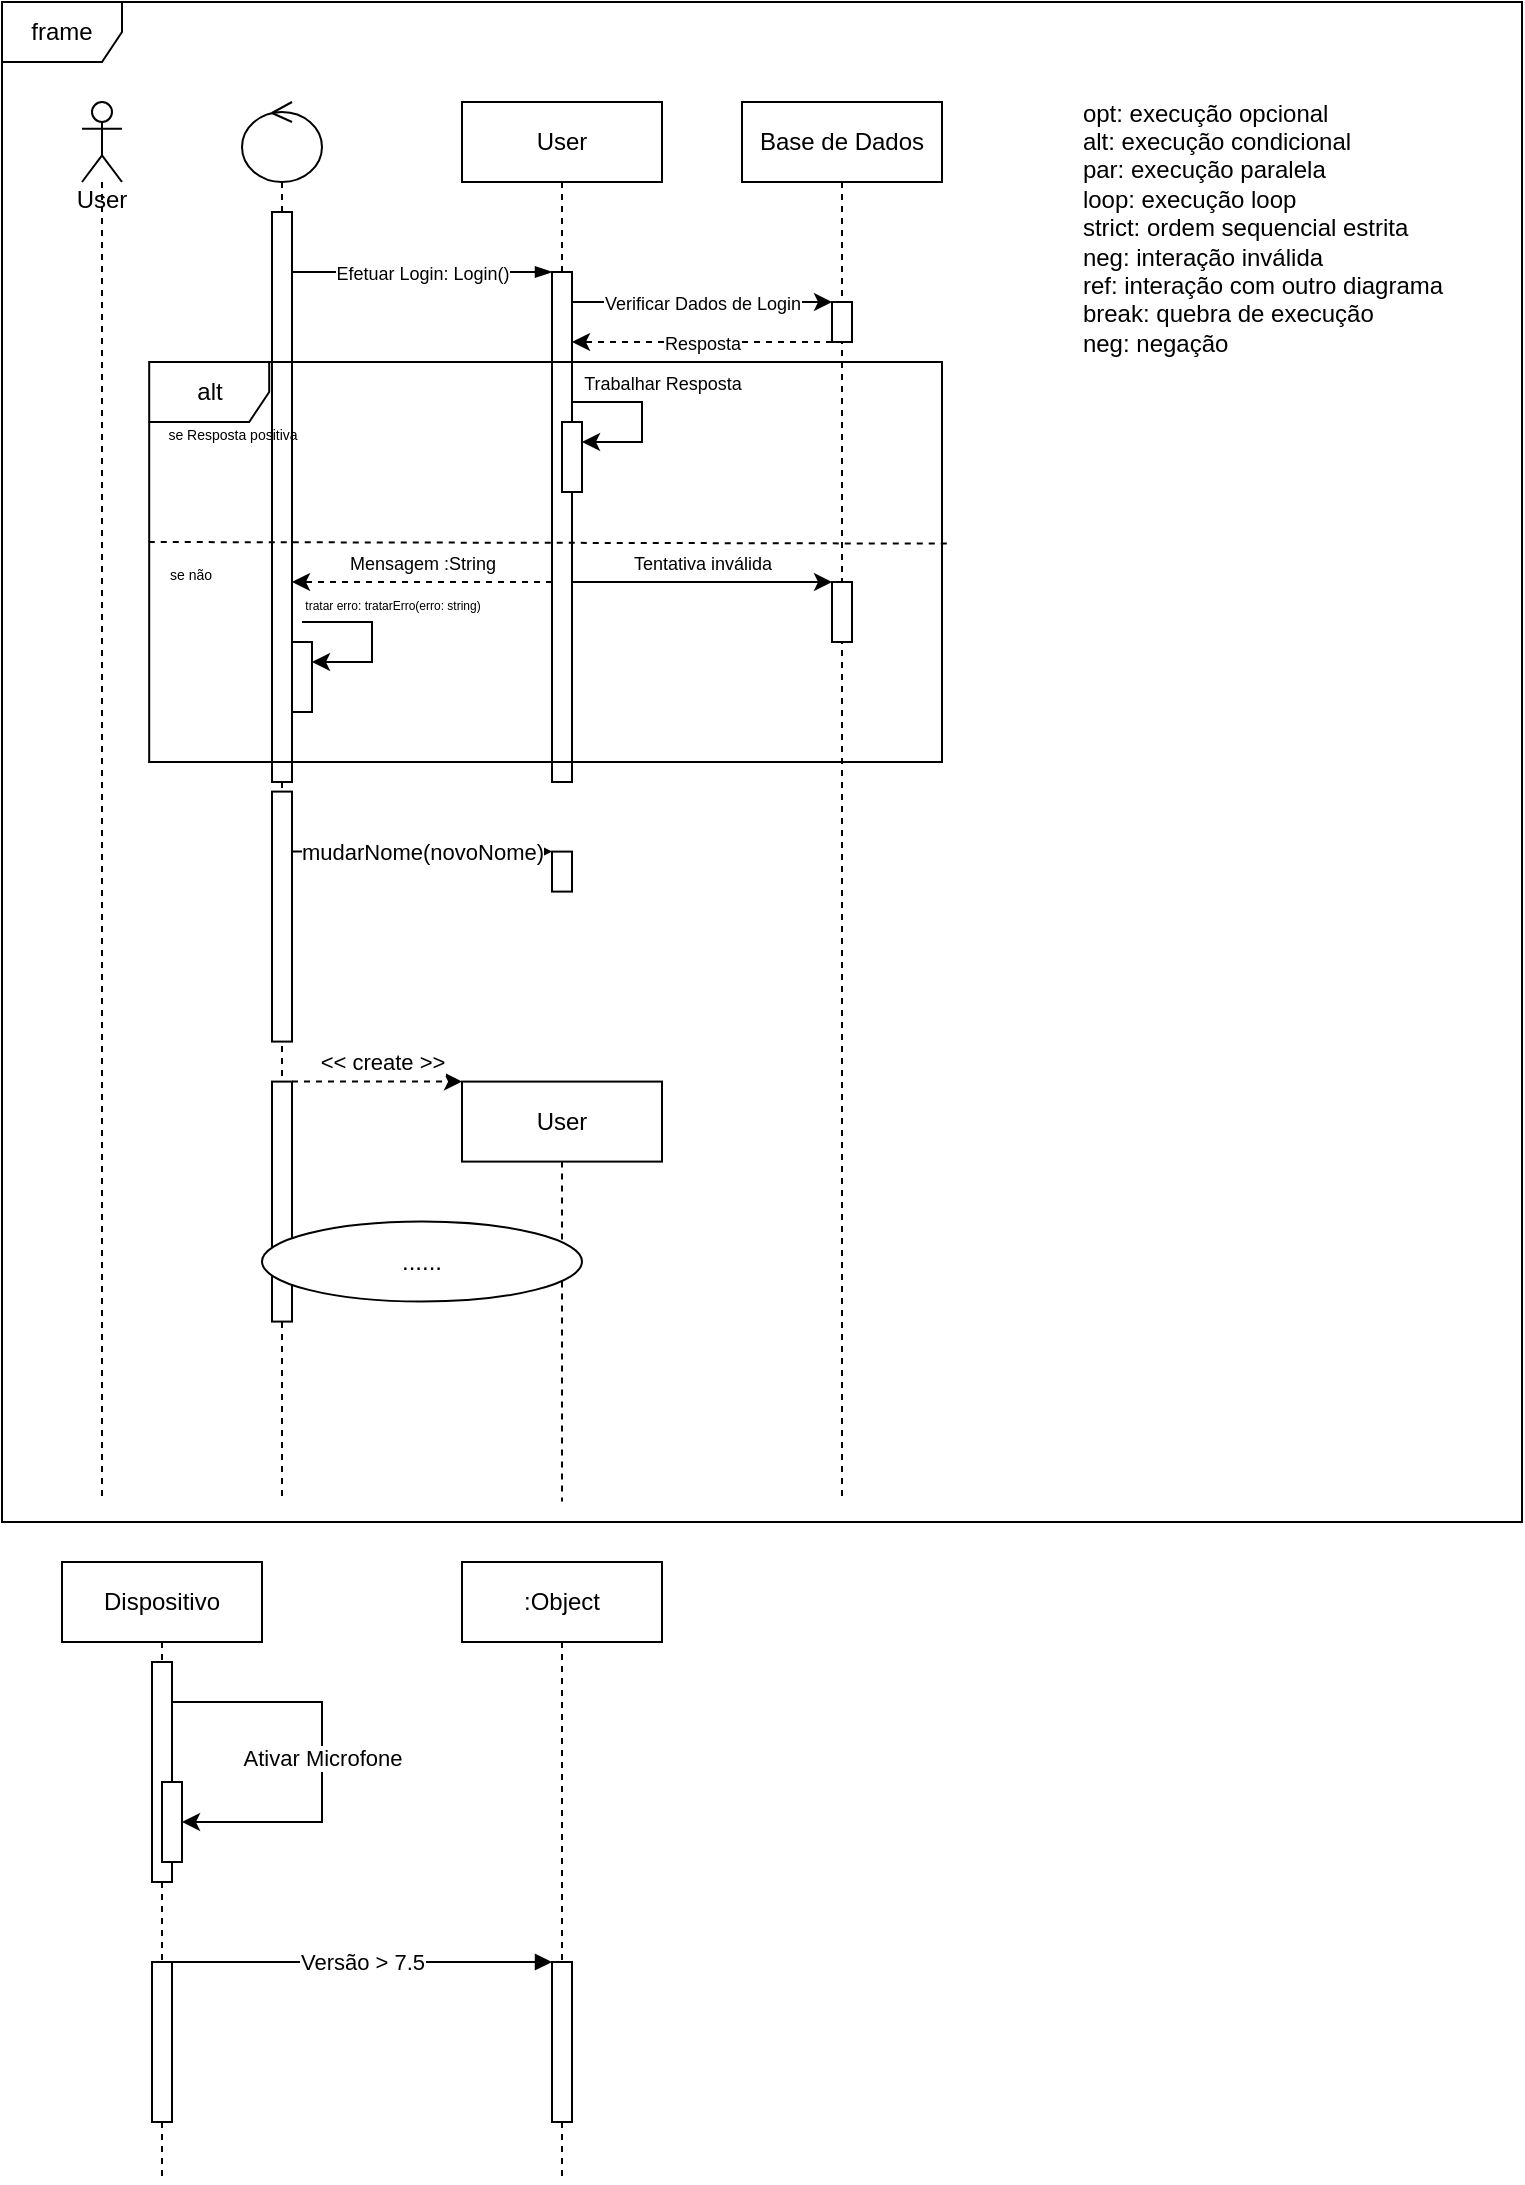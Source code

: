 <mxfile version="22.0.4" type="device" pages="4">
  <diagram name="Página-1" id="GaRVvrs6WgsaNNVzmuZO">
    <mxGraphModel dx="2098" dy="1170" grid="1" gridSize="10" guides="1" tooltips="1" connect="1" arrows="1" fold="1" page="1" pageScale="1" pageWidth="827" pageHeight="1169" math="0" shadow="0">
      <root>
        <mxCell id="0" />
        <mxCell id="1" parent="0" />
        <mxCell id="DYRy8liqpf_GspVQoz9T-3" value="&lt;br&gt;&lt;br&gt;&lt;br&gt;&lt;br&gt;User" style="shape=umlLifeline;perimeter=lifelinePerimeter;whiteSpace=wrap;html=1;container=1;dropTarget=0;collapsible=0;recursiveResize=0;outlineConnect=0;portConstraint=eastwest;newEdgeStyle={&quot;curved&quot;:0,&quot;rounded&quot;:0};participant=umlActor;" vertex="1" parent="1">
          <mxGeometry x="80" y="110" width="20" height="700" as="geometry" />
        </mxCell>
        <mxCell id="DYRy8liqpf_GspVQoz9T-4" value="User" style="shape=umlLifeline;perimeter=lifelinePerimeter;whiteSpace=wrap;html=1;container=1;dropTarget=0;collapsible=0;recursiveResize=0;outlineConnect=0;portConstraint=eastwest;newEdgeStyle={&quot;curved&quot;:0,&quot;rounded&quot;:0};" vertex="1" parent="1">
          <mxGeometry x="270" y="110" width="100" height="340" as="geometry" />
        </mxCell>
        <mxCell id="DYRy8liqpf_GspVQoz9T-12" value="" style="html=1;points=[[0,0,0,0,5],[0,1,0,0,-5],[1,0,0,0,5],[1,1,0,0,-5]];perimeter=orthogonalPerimeter;outlineConnect=0;targetShapes=umlLifeline;portConstraint=eastwest;newEdgeStyle={&quot;curved&quot;:0,&quot;rounded&quot;:0};" vertex="1" parent="DYRy8liqpf_GspVQoz9T-4">
          <mxGeometry x="45" y="85" width="10" height="255" as="geometry" />
        </mxCell>
        <mxCell id="DYRy8liqpf_GspVQoz9T-18" value="" style="html=1;points=[[0,0,0,0,5],[0,1,0,0,-5],[1,0,0,0,5],[1,1,0,0,-5]];perimeter=orthogonalPerimeter;outlineConnect=0;targetShapes=umlLifeline;portConstraint=eastwest;newEdgeStyle={&quot;curved&quot;:0,&quot;rounded&quot;:0};" vertex="1" parent="DYRy8liqpf_GspVQoz9T-4">
          <mxGeometry x="45" y="374.8" width="10" height="20" as="geometry" />
        </mxCell>
        <mxCell id="DYRy8liqpf_GspVQoz9T-6" value="Base de Dados" style="shape=umlLifeline;perimeter=lifelinePerimeter;whiteSpace=wrap;html=1;container=1;dropTarget=0;collapsible=0;recursiveResize=0;outlineConnect=0;portConstraint=eastwest;newEdgeStyle={&quot;curved&quot;:0,&quot;rounded&quot;:0};" vertex="1" parent="1">
          <mxGeometry x="410" y="110" width="100" height="700" as="geometry" />
        </mxCell>
        <mxCell id="DYRy8liqpf_GspVQoz9T-66" value="" style="html=1;points=[[0,0,0,0,5],[0,1,0,0,-5],[1,0,0,0,5],[1,1,0,0,-5]];perimeter=orthogonalPerimeter;outlineConnect=0;targetShapes=umlLifeline;portConstraint=eastwest;newEdgeStyle={&quot;curved&quot;:0,&quot;rounded&quot;:0};" vertex="1" parent="DYRy8liqpf_GspVQoz9T-6">
          <mxGeometry x="45" y="240" width="10" height="30" as="geometry" />
        </mxCell>
        <mxCell id="DYRy8liqpf_GspVQoz9T-9" value="" style="shape=umlLifeline;perimeter=lifelinePerimeter;whiteSpace=wrap;html=1;container=1;dropTarget=0;collapsible=0;recursiveResize=0;outlineConnect=0;portConstraint=eastwest;newEdgeStyle={&quot;curved&quot;:0,&quot;rounded&quot;:0};participant=umlControl;" vertex="1" parent="1">
          <mxGeometry x="160" y="110" width="40" height="700" as="geometry" />
        </mxCell>
        <mxCell id="DYRy8liqpf_GspVQoz9T-11" value="" style="html=1;points=[[0,0,0,0,5],[0,1,0,0,-5],[1,0,0,0,5],[1,1,0,0,-5]];perimeter=orthogonalPerimeter;outlineConnect=0;targetShapes=umlLifeline;portConstraint=eastwest;newEdgeStyle={&quot;curved&quot;:0,&quot;rounded&quot;:0};" vertex="1" parent="DYRy8liqpf_GspVQoz9T-9">
          <mxGeometry x="15" y="55" width="10" height="285" as="geometry" />
        </mxCell>
        <mxCell id="DYRy8liqpf_GspVQoz9T-16" value="" style="html=1;points=[[0,0,0,0,5],[0,1,0,0,-5],[1,0,0,0,5],[1,1,0,0,-5]];perimeter=orthogonalPerimeter;outlineConnect=0;targetShapes=umlLifeline;portConstraint=eastwest;newEdgeStyle={&quot;curved&quot;:0,&quot;rounded&quot;:0};" vertex="1" parent="DYRy8liqpf_GspVQoz9T-9">
          <mxGeometry x="15" y="344.8" width="10" height="125" as="geometry" />
        </mxCell>
        <mxCell id="DYRy8liqpf_GspVQoz9T-24" value="" style="html=1;points=[[0,0,0,0,5],[0,1,0,0,-5],[1,0,0,0,5],[1,1,0,0,-5]];perimeter=orthogonalPerimeter;outlineConnect=0;targetShapes=umlLifeline;portConstraint=eastwest;newEdgeStyle={&quot;curved&quot;:0,&quot;rounded&quot;:0};" vertex="1" parent="DYRy8liqpf_GspVQoz9T-9">
          <mxGeometry x="15" y="489.8" width="10" height="120" as="geometry" />
        </mxCell>
        <mxCell id="DYRy8liqpf_GspVQoz9T-56" value="" style="html=1;points=[[0,0,0,0,5],[0,1,0,0,-5],[1,0,0,0,5],[1,1,0,0,-5]];perimeter=orthogonalPerimeter;outlineConnect=0;targetShapes=umlLifeline;portConstraint=eastwest;newEdgeStyle={&quot;curved&quot;:0,&quot;rounded&quot;:0};" vertex="1" parent="DYRy8liqpf_GspVQoz9T-9">
          <mxGeometry x="25" y="270" width="10" height="35" as="geometry" />
        </mxCell>
        <mxCell id="DYRy8liqpf_GspVQoz9T-57" value="&lt;font style=&quot;font-size: 6px;&quot;&gt;tratar erro: tratarErro(erro: string)&lt;/font&gt;" style="edgeStyle=orthogonalEdgeStyle;rounded=0;orthogonalLoop=1;jettySize=auto;html=1;curved=0;" edge="1" parent="DYRy8liqpf_GspVQoz9T-9" target="DYRy8liqpf_GspVQoz9T-56">
          <mxGeometry x="-0.176" y="14" relative="1" as="geometry">
            <mxPoint x="30" y="260" as="sourcePoint" />
            <Array as="points">
              <mxPoint x="65" y="260" />
              <mxPoint x="65" y="280" />
            </Array>
            <mxPoint x="-4" y="-10" as="offset" />
          </mxGeometry>
        </mxCell>
        <mxCell id="DYRy8liqpf_GspVQoz9T-10" value="frame" style="shape=umlFrame;whiteSpace=wrap;html=1;pointerEvents=0;" vertex="1" parent="1">
          <mxGeometry x="40" y="60" width="760" height="760" as="geometry" />
        </mxCell>
        <mxCell id="DYRy8liqpf_GspVQoz9T-13" value="&lt;font style=&quot;font-size: 9px;&quot;&gt;Efetuar Login: Login()&lt;/font&gt;" style="edgeStyle=orthogonalEdgeStyle;rounded=0;orthogonalLoop=1;jettySize=auto;html=1;curved=0;endArrow=blockThin;endFill=1;" edge="1" parent="1" source="DYRy8liqpf_GspVQoz9T-11" target="DYRy8liqpf_GspVQoz9T-12">
          <mxGeometry relative="1" as="geometry">
            <Array as="points">
              <mxPoint x="270" y="195" />
              <mxPoint x="270" y="195" />
            </Array>
          </mxGeometry>
        </mxCell>
        <mxCell id="DYRy8liqpf_GspVQoz9T-14" value="&lt;font style=&quot;font-size: 9px;&quot;&gt;Mensagem :String&lt;/font&gt;" style="edgeStyle=orthogonalEdgeStyle;rounded=0;orthogonalLoop=1;jettySize=auto;html=1;curved=0;dashed=1;" edge="1" parent="1">
          <mxGeometry y="-10" relative="1" as="geometry">
            <mxPoint x="315" y="350" as="sourcePoint" />
            <mxPoint x="185" y="350" as="targetPoint" />
            <Array as="points">
              <mxPoint x="220" y="350" />
              <mxPoint x="220" y="350" />
            </Array>
            <mxPoint as="offset" />
          </mxGeometry>
        </mxCell>
        <mxCell id="DYRy8liqpf_GspVQoz9T-21" value="mudarNome(novoNome)" style="edgeStyle=orthogonalEdgeStyle;rounded=0;orthogonalLoop=1;jettySize=auto;html=1;curved=0;" edge="1" parent="1" source="DYRy8liqpf_GspVQoz9T-16" target="DYRy8liqpf_GspVQoz9T-18">
          <mxGeometry relative="1" as="geometry">
            <Array as="points">
              <mxPoint x="282" y="484.8" />
              <mxPoint x="282" y="484.8" />
            </Array>
          </mxGeometry>
        </mxCell>
        <mxCell id="DYRy8liqpf_GspVQoz9T-28" value="&amp;lt;&amp;lt; create &amp;gt;&amp;gt;" style="edgeStyle=orthogonalEdgeStyle;rounded=0;orthogonalLoop=1;jettySize=auto;html=1;curved=0;entryX=0;entryY=0;entryDx=0;entryDy=0;entryPerimeter=0;dashed=1;" edge="1" parent="1" source="DYRy8liqpf_GspVQoz9T-24" target="DYRy8liqpf_GspVQoz9T-26">
          <mxGeometry x="0.059" y="10" relative="1" as="geometry">
            <Array as="points">
              <mxPoint x="180" y="599.8" />
            </Array>
            <mxPoint as="offset" />
          </mxGeometry>
        </mxCell>
        <mxCell id="DYRy8liqpf_GspVQoz9T-26" value="User" style="shape=umlLifeline;perimeter=lifelinePerimeter;whiteSpace=wrap;html=1;container=1;dropTarget=0;collapsible=0;recursiveResize=0;outlineConnect=0;portConstraint=eastwest;newEdgeStyle={&quot;curved&quot;:0,&quot;rounded&quot;:0};" vertex="1" parent="1">
          <mxGeometry x="270" y="599.8" width="100" height="210" as="geometry" />
        </mxCell>
        <mxCell id="DYRy8liqpf_GspVQoz9T-29" value="......" style="ellipse;whiteSpace=wrap;html=1;" vertex="1" parent="1">
          <mxGeometry x="170" y="669.8" width="160" height="40" as="geometry" />
        </mxCell>
        <mxCell id="DYRy8liqpf_GspVQoz9T-32" value="&lt;font style=&quot;font-size: 9px;&quot;&gt;Resposta&lt;/font&gt;" style="edgeStyle=orthogonalEdgeStyle;rounded=0;orthogonalLoop=1;jettySize=auto;html=1;curved=0;dashed=1;" edge="1" parent="1" source="DYRy8liqpf_GspVQoz9T-30" target="DYRy8liqpf_GspVQoz9T-12">
          <mxGeometry relative="1" as="geometry">
            <Array as="points">
              <mxPoint x="360" y="230" />
              <mxPoint x="360" y="230" />
            </Array>
            <mxPoint as="offset" />
          </mxGeometry>
        </mxCell>
        <mxCell id="DYRy8liqpf_GspVQoz9T-30" value="" style="html=1;points=[[0,0,0,0,5],[0,1,0,0,-5],[1,0,0,0,5],[1,1,0,0,-5]];perimeter=orthogonalPerimeter;outlineConnect=0;targetShapes=umlLifeline;portConstraint=eastwest;newEdgeStyle={&quot;curved&quot;:0,&quot;rounded&quot;:0};" vertex="1" parent="1">
          <mxGeometry x="455" y="210" width="10" height="20" as="geometry" />
        </mxCell>
        <mxCell id="DYRy8liqpf_GspVQoz9T-31" value="&lt;font style=&quot;font-size: 9px;&quot;&gt;Verificar Dados de Login&lt;/font&gt;" style="edgeStyle=orthogonalEdgeStyle;rounded=0;orthogonalLoop=1;jettySize=auto;html=1;curved=0;" edge="1" parent="1" source="DYRy8liqpf_GspVQoz9T-12" target="DYRy8liqpf_GspVQoz9T-30">
          <mxGeometry relative="1" as="geometry">
            <Array as="points">
              <mxPoint x="430" y="210" />
              <mxPoint x="430" y="210" />
            </Array>
          </mxGeometry>
        </mxCell>
        <mxCell id="DYRy8liqpf_GspVQoz9T-34" value="" style="html=1;points=[[0,0,0,0,5],[0,1,0,0,-5],[1,0,0,0,5],[1,1,0,0,-5]];perimeter=orthogonalPerimeter;outlineConnect=0;targetShapes=umlLifeline;portConstraint=eastwest;newEdgeStyle={&quot;curved&quot;:0,&quot;rounded&quot;:0};" vertex="1" parent="1">
          <mxGeometry x="320" y="270" width="10" height="35" as="geometry" />
        </mxCell>
        <mxCell id="DYRy8liqpf_GspVQoz9T-35" value="&lt;font style=&quot;font-size: 9px;&quot;&gt;Trabalhar Resposta&lt;/font&gt;" style="edgeStyle=orthogonalEdgeStyle;rounded=0;orthogonalLoop=1;jettySize=auto;html=1;curved=0;" edge="1" parent="1" source="DYRy8liqpf_GspVQoz9T-12" target="DYRy8liqpf_GspVQoz9T-34">
          <mxGeometry x="-0.176" y="14" relative="1" as="geometry">
            <Array as="points">
              <mxPoint x="360" y="260" />
              <mxPoint x="360" y="280" />
            </Array>
            <mxPoint x="-4" y="-10" as="offset" />
          </mxGeometry>
        </mxCell>
        <mxCell id="DYRy8liqpf_GspVQoz9T-37" value="Dispositivo" style="shape=umlLifeline;perimeter=lifelinePerimeter;whiteSpace=wrap;html=1;container=1;dropTarget=0;collapsible=0;recursiveResize=0;outlineConnect=0;portConstraint=eastwest;newEdgeStyle={&quot;curved&quot;:0,&quot;rounded&quot;:0};" vertex="1" parent="1">
          <mxGeometry x="70" y="840" width="100" height="310" as="geometry" />
        </mxCell>
        <mxCell id="DYRy8liqpf_GspVQoz9T-40" value="Ativar Microfone" style="edgeStyle=orthogonalEdgeStyle;rounded=0;orthogonalLoop=1;jettySize=auto;html=1;curved=0;" edge="1" parent="DYRy8liqpf_GspVQoz9T-37" source="DYRy8liqpf_GspVQoz9T-38" target="DYRy8liqpf_GspVQoz9T-39">
          <mxGeometry relative="1" as="geometry">
            <Array as="points">
              <mxPoint x="130" y="70" />
              <mxPoint x="130" y="130" />
            </Array>
          </mxGeometry>
        </mxCell>
        <mxCell id="DYRy8liqpf_GspVQoz9T-38" value="" style="html=1;points=[[0,0,0,0,5],[0,1,0,0,-5],[1,0,0,0,5],[1,1,0,0,-5]];perimeter=orthogonalPerimeter;outlineConnect=0;targetShapes=umlLifeline;portConstraint=eastwest;newEdgeStyle={&quot;curved&quot;:0,&quot;rounded&quot;:0};" vertex="1" parent="DYRy8liqpf_GspVQoz9T-37">
          <mxGeometry x="45" y="50" width="10" height="110" as="geometry" />
        </mxCell>
        <mxCell id="DYRy8liqpf_GspVQoz9T-39" value="" style="html=1;points=[[0,0,0,0,5],[0,1,0,0,-5],[1,0,0,0,5],[1,1,0,0,-5]];perimeter=orthogonalPerimeter;outlineConnect=0;targetShapes=umlLifeline;portConstraint=eastwest;newEdgeStyle={&quot;curved&quot;:0,&quot;rounded&quot;:0};" vertex="1" parent="DYRy8liqpf_GspVQoz9T-37">
          <mxGeometry x="50" y="110" width="10" height="40" as="geometry" />
        </mxCell>
        <mxCell id="DYRy8liqpf_GspVQoz9T-42" value="" style="html=1;points=[[0,0,0,0,5],[0,1,0,0,-5],[1,0,0,0,5],[1,1,0,0,-5]];perimeter=orthogonalPerimeter;outlineConnect=0;targetShapes=umlLifeline;portConstraint=eastwest;newEdgeStyle={&quot;curved&quot;:0,&quot;rounded&quot;:0};" vertex="1" parent="DYRy8liqpf_GspVQoz9T-37">
          <mxGeometry x="45" y="200" width="10" height="80" as="geometry" />
        </mxCell>
        <mxCell id="DYRy8liqpf_GspVQoz9T-41" value=":Object" style="shape=umlLifeline;perimeter=lifelinePerimeter;whiteSpace=wrap;html=1;container=1;dropTarget=0;collapsible=0;recursiveResize=0;outlineConnect=0;portConstraint=eastwest;newEdgeStyle={&quot;curved&quot;:0,&quot;rounded&quot;:0};" vertex="1" parent="1">
          <mxGeometry x="270" y="840" width="100" height="310" as="geometry" />
        </mxCell>
        <mxCell id="DYRy8liqpf_GspVQoz9T-43" value="" style="html=1;points=[[0,0,0,0,5],[0,1,0,0,-5],[1,0,0,0,5],[1,1,0,0,-5]];perimeter=orthogonalPerimeter;outlineConnect=0;targetShapes=umlLifeline;portConstraint=eastwest;newEdgeStyle={&quot;curved&quot;:0,&quot;rounded&quot;:0};" vertex="1" parent="DYRy8liqpf_GspVQoz9T-41">
          <mxGeometry x="45" y="200" width="10" height="80" as="geometry" />
        </mxCell>
        <mxCell id="DYRy8liqpf_GspVQoz9T-44" value="Versão &amp;gt; 7.5" style="edgeStyle=orthogonalEdgeStyle;rounded=0;orthogonalLoop=1;jettySize=auto;html=1;curved=0;endArrow=block;endFill=1;" edge="1" parent="1" source="DYRy8liqpf_GspVQoz9T-42" target="DYRy8liqpf_GspVQoz9T-43">
          <mxGeometry relative="1" as="geometry">
            <Array as="points">
              <mxPoint x="180" y="1040" />
              <mxPoint x="180" y="1040" />
            </Array>
          </mxGeometry>
        </mxCell>
        <mxCell id="DYRy8liqpf_GspVQoz9T-45" value="&lt;div style=&quot;text-align: left;&quot;&gt;&lt;span style=&quot;background-color: initial;&quot;&gt;opt: execução opcional&lt;/span&gt;&lt;/div&gt;&lt;div style=&quot;text-align: left;&quot;&gt;&lt;span style=&quot;background-color: initial;&quot;&gt;alt: execução condicional&lt;/span&gt;&lt;/div&gt;&lt;div style=&quot;text-align: left;&quot;&gt;&lt;span style=&quot;background-color: initial;&quot;&gt;par: execução paralela&lt;/span&gt;&lt;/div&gt;&lt;div style=&quot;text-align: left;&quot;&gt;&lt;span style=&quot;background-color: initial;&quot;&gt;loop: execução loop&lt;/span&gt;&lt;/div&gt;&lt;div style=&quot;text-align: left;&quot;&gt;&lt;span style=&quot;background-color: initial;&quot;&gt;strict: ordem sequencial estrita&lt;/span&gt;&lt;/div&gt;&lt;div style=&quot;text-align: left;&quot;&gt;&lt;span style=&quot;background-color: initial;&quot;&gt;neg: interação inválida&lt;/span&gt;&lt;/div&gt;&lt;div style=&quot;text-align: left;&quot;&gt;&lt;span style=&quot;background-color: initial;&quot;&gt;ref: interação com outro diagrama&lt;/span&gt;&lt;/div&gt;&lt;div style=&quot;text-align: left;&quot;&gt;&lt;span style=&quot;background-color: initial;&quot;&gt;break: quebra de execução&lt;/span&gt;&lt;/div&gt;&lt;div style=&quot;text-align: left;&quot;&gt;&lt;span style=&quot;background-color: initial;&quot;&gt;neg: negação&lt;/span&gt;&lt;/div&gt;&lt;div style=&quot;text-align: left;&quot;&gt;&lt;span style=&quot;background-color: initial;&quot;&gt;&lt;br&gt;&lt;/span&gt;&lt;/div&gt;" style="text;html=1;align=center;verticalAlign=middle;resizable=0;points=[];autosize=1;strokeColor=none;fillColor=none;" vertex="1" parent="1">
          <mxGeometry x="570" y="100" width="200" height="160" as="geometry" />
        </mxCell>
        <mxCell id="DYRy8liqpf_GspVQoz9T-49" value="alt" style="shape=umlFrame;whiteSpace=wrap;html=1;pointerEvents=0;" vertex="1" parent="1">
          <mxGeometry x="113.6" y="240" width="396.4" height="200" as="geometry" />
        </mxCell>
        <mxCell id="DYRy8liqpf_GspVQoz9T-50" value="&lt;font style=&quot;font-size: 7px;&quot;&gt;se Resposta positiva&lt;/font&gt;" style="text;html=1;align=center;verticalAlign=middle;resizable=0;points=[];autosize=1;strokeColor=none;fillColor=none;" vertex="1" parent="1">
          <mxGeometry x="110.0" y="260" width="90" height="30" as="geometry" />
        </mxCell>
        <mxCell id="DYRy8liqpf_GspVQoz9T-52" value="" style="html=1;verticalAlign=bottom;endArrow=none;dashed=1;endSize=8;curved=0;rounded=0;entryX=-0.002;entryY=0.501;entryDx=0;entryDy=0;entryPerimeter=0;endFill=0;exitX=0.999;exitY=0.501;exitDx=0;exitDy=0;exitPerimeter=0;" edge="1" parent="1">
          <mxGeometry relative="1" as="geometry">
            <mxPoint x="413.3" y="440.0" as="sourcePoint" />
            <mxPoint x="113" y="440.0" as="targetPoint" />
          </mxGeometry>
        </mxCell>
        <mxCell id="DYRy8liqpf_GspVQoz9T-55" value="&lt;font style=&quot;font-size: 7px;&quot;&gt;se não&lt;/font&gt;" style="text;html=1;align=center;verticalAlign=middle;resizable=0;points=[];autosize=1;strokeColor=none;fillColor=none;" vertex="1" parent="1">
          <mxGeometry x="113.6" y="330" width="40" height="30" as="geometry" />
        </mxCell>
        <mxCell id="DYRy8liqpf_GspVQoz9T-62" value="" style="html=1;verticalAlign=bottom;endArrow=none;dashed=1;endSize=8;curved=0;rounded=0;endFill=0;exitX=1.006;exitY=0.454;exitDx=0;exitDy=0;exitPerimeter=0;" edge="1" parent="1" source="DYRy8liqpf_GspVQoz9T-49">
          <mxGeometry relative="1" as="geometry">
            <mxPoint x="193.6" y="330" as="sourcePoint" />
            <mxPoint x="113.6" y="330" as="targetPoint" />
          </mxGeometry>
        </mxCell>
        <mxCell id="DYRy8liqpf_GspVQoz9T-67" style="edgeStyle=orthogonalEdgeStyle;rounded=0;orthogonalLoop=1;jettySize=auto;html=1;curved=0;" edge="1" parent="1" source="DYRy8liqpf_GspVQoz9T-12" target="DYRy8liqpf_GspVQoz9T-66">
          <mxGeometry relative="1" as="geometry">
            <Array as="points">
              <mxPoint x="420" y="350" />
              <mxPoint x="420" y="350" />
            </Array>
          </mxGeometry>
        </mxCell>
        <mxCell id="DYRy8liqpf_GspVQoz9T-68" value="&lt;font style=&quot;font-size: 9px;&quot;&gt;Tentativa inválida&lt;/font&gt;" style="edgeLabel;html=1;align=center;verticalAlign=middle;resizable=0;points=[];" vertex="1" connectable="0" parent="DYRy8liqpf_GspVQoz9T-67">
          <mxGeometry x="-0.115" y="-2" relative="1" as="geometry">
            <mxPoint x="7" y="-12" as="offset" />
          </mxGeometry>
        </mxCell>
      </root>
    </mxGraphModel>
  </diagram>
  <diagram id="3gmrt4s_IXVht1yVwU9P" name="Página-2">
    <mxGraphModel dx="1049" dy="585" grid="1" gridSize="10" guides="1" tooltips="1" connect="1" arrows="1" fold="1" page="1" pageScale="1" pageWidth="827" pageHeight="1169" math="0" shadow="0">
      <root>
        <mxCell id="0" />
        <mxCell id="1" parent="0" />
        <mxCell id="Z8LKywRKlhRcC8TkrmD8-1" value="sd Sistema de Login" style="shape=umlFrame;whiteSpace=wrap;html=1;pointerEvents=0;width=180;height=30;" vertex="1" parent="1">
          <mxGeometry x="20" y="20" width="790" height="780" as="geometry" />
        </mxCell>
        <mxCell id="Z8LKywRKlhRcC8TkrmD8-8" value="&lt;font style=&quot;font-size: 6px;&quot;&gt;Preencher dados de login&lt;/font&gt;" style="edgeStyle=orthogonalEdgeStyle;rounded=0;orthogonalLoop=1;jettySize=auto;html=1;curved=0;" edge="1" parent="1" source="Z8LKywRKlhRcC8TkrmD8-2" target="Z8LKywRKlhRcC8TkrmD8-7">
          <mxGeometry x="-0.001" y="10" relative="1" as="geometry">
            <Array as="points">
              <mxPoint x="160" y="160" />
              <mxPoint x="160" y="160" />
            </Array>
            <mxPoint as="offset" />
          </mxGeometry>
        </mxCell>
        <mxCell id="Z8LKywRKlhRcC8TkrmD8-10" value="&lt;font style=&quot;font-size: 6px;&quot;&gt;Clicar no botão de fazer login&lt;/font&gt;" style="edgeStyle=orthogonalEdgeStyle;rounded=0;orthogonalLoop=1;jettySize=auto;html=1;curved=0;" edge="1" parent="1" source="Z8LKywRKlhRcC8TkrmD8-2" target="Z8LKywRKlhRcC8TkrmD8-9">
          <mxGeometry x="-0.0" y="10" relative="1" as="geometry">
            <Array as="points">
              <mxPoint x="120" y="220" />
              <mxPoint x="120" y="220" />
            </Array>
            <mxPoint as="offset" />
          </mxGeometry>
        </mxCell>
        <mxCell id="Z8LKywRKlhRcC8TkrmD8-2" value="&lt;br&gt;&lt;br&gt;&lt;br&gt;&lt;br&gt;Visitante" style="shape=umlLifeline;perimeter=lifelinePerimeter;whiteSpace=wrap;html=1;container=1;dropTarget=0;collapsible=0;recursiveResize=0;outlineConnect=0;portConstraint=eastwest;newEdgeStyle={&quot;curved&quot;:0,&quot;rounded&quot;:0};participant=umlActor;" vertex="1" parent="1">
          <mxGeometry x="90" y="80" width="20" height="560" as="geometry" />
        </mxCell>
        <mxCell id="Z8LKywRKlhRcC8TkrmD8-4" value="&lt;br&gt;&lt;br&gt;&lt;br&gt;&lt;br&gt;Layout" style="shape=umlLifeline;perimeter=lifelinePerimeter;whiteSpace=wrap;html=1;container=1;dropTarget=0;collapsible=0;recursiveResize=0;outlineConnect=0;portConstraint=eastwest;newEdgeStyle={&quot;curved&quot;:0,&quot;rounded&quot;:0};participant=umlBoundary;" vertex="1" parent="1">
          <mxGeometry x="160" y="80" width="50" height="560" as="geometry" />
        </mxCell>
        <mxCell id="Z8LKywRKlhRcC8TkrmD8-7" value="" style="html=1;points=[[0,0,0,0,5],[0,1,0,0,-5],[1,0,0,0,5],[1,1,0,0,-5]];perimeter=orthogonalPerimeter;outlineConnect=0;targetShapes=umlLifeline;portConstraint=eastwest;newEdgeStyle={&quot;curved&quot;:0,&quot;rounded&quot;:0};" vertex="1" parent="Z8LKywRKlhRcC8TkrmD8-4">
          <mxGeometry x="20" y="80" width="10" height="30" as="geometry" />
        </mxCell>
        <mxCell id="Z8LKywRKlhRcC8TkrmD8-12" value="&lt;font style=&quot;font-size: 6px;&quot;&gt;Abrir tela de login&lt;/font&gt;" style="edgeStyle=orthogonalEdgeStyle;rounded=0;orthogonalLoop=1;jettySize=auto;html=1;curved=0;" edge="1" parent="Z8LKywRKlhRcC8TkrmD8-4" source="Z8LKywRKlhRcC8TkrmD8-9" target="Z8LKywRKlhRcC8TkrmD8-11">
          <mxGeometry x="-0.455" y="10" relative="1" as="geometry">
            <Array as="points">
              <mxPoint x="130" y="150" />
              <mxPoint x="130" y="160" />
            </Array>
            <mxPoint as="offset" />
          </mxGeometry>
        </mxCell>
        <mxCell id="Z8LKywRKlhRcC8TkrmD8-29" value="&lt;font style=&quot;font-size: 6px;&quot;&gt;Ir para página do utilizador&lt;/font&gt;" style="edgeStyle=orthogonalEdgeStyle;rounded=0;orthogonalLoop=1;jettySize=auto;html=1;curved=0;" edge="1" parent="Z8LKywRKlhRcC8TkrmD8-4" source="Z8LKywRKlhRcC8TkrmD8-9" target="Z8LKywRKlhRcC8TkrmD8-28">
          <mxGeometry x="-0.535" y="10" relative="1" as="geometry">
            <Array as="points">
              <mxPoint x="130" y="370" />
              <mxPoint x="130" y="380" />
            </Array>
            <mxPoint as="offset" />
          </mxGeometry>
        </mxCell>
        <mxCell id="Z8LKywRKlhRcC8TkrmD8-9" value="" style="html=1;points=[[0,0,0,0,5],[0,1,0,0,-5],[1,0,0,0,5],[1,1,0,0,-5]];perimeter=orthogonalPerimeter;outlineConnect=0;targetShapes=umlLifeline;portConstraint=eastwest;newEdgeStyle={&quot;curved&quot;:0,&quot;rounded&quot;:0};" vertex="1" parent="Z8LKywRKlhRcC8TkrmD8-4">
          <mxGeometry x="20" y="140" width="10" height="400" as="geometry" />
        </mxCell>
        <mxCell id="Z8LKywRKlhRcC8TkrmD8-11" value="" style="html=1;points=[[0,0,0,0,5],[0,1,0,0,-5],[1,0,0,0,5],[1,1,0,0,-5]];perimeter=orthogonalPerimeter;outlineConnect=0;targetShapes=umlLifeline;portConstraint=eastwest;newEdgeStyle={&quot;curved&quot;:0,&quot;rounded&quot;:0};" vertex="1" parent="Z8LKywRKlhRcC8TkrmD8-4">
          <mxGeometry x="25" y="160" width="10" height="30" as="geometry" />
        </mxCell>
        <mxCell id="Z8LKywRKlhRcC8TkrmD8-28" value="" style="html=1;points=[[0,0,0,0,5],[0,1,0,0,-5],[1,0,0,0,5],[1,1,0,0,-5]];perimeter=orthogonalPerimeter;outlineConnect=0;targetShapes=umlLifeline;portConstraint=eastwest;newEdgeStyle={&quot;curved&quot;:0,&quot;rounded&quot;:0};" vertex="1" parent="Z8LKywRKlhRcC8TkrmD8-4">
          <mxGeometry x="25" y="380" width="10" height="20" as="geometry" />
        </mxCell>
        <mxCell id="Z8LKywRKlhRcC8TkrmD8-5" value="Utilizador" style="shape=umlLifeline;perimeter=lifelinePerimeter;whiteSpace=wrap;html=1;container=1;dropTarget=0;collapsible=0;recursiveResize=0;outlineConnect=0;portConstraint=eastwest;newEdgeStyle={&quot;curved&quot;:0,&quot;rounded&quot;:0};" vertex="1" parent="1">
          <mxGeometry x="260" y="80" width="100" height="560" as="geometry" />
        </mxCell>
        <mxCell id="Z8LKywRKlhRcC8TkrmD8-13" value="" style="html=1;points=[[0,0,0,0,5],[0,1,0,0,-5],[1,0,0,0,5],[1,1,0,0,-5]];perimeter=orthogonalPerimeter;outlineConnect=0;targetShapes=umlLifeline;portConstraint=eastwest;newEdgeStyle={&quot;curved&quot;:0,&quot;rounded&quot;:0};" vertex="1" parent="Z8LKywRKlhRcC8TkrmD8-5">
          <mxGeometry x="45" y="200" width="10" height="240" as="geometry" />
        </mxCell>
        <mxCell id="Z8LKywRKlhRcC8TkrmD8-6" value="Base de Dados" style="shape=umlLifeline;perimeter=lifelinePerimeter;whiteSpace=wrap;html=1;container=1;dropTarget=0;collapsible=0;recursiveResize=0;outlineConnect=0;portConstraint=eastwest;newEdgeStyle={&quot;curved&quot;:0,&quot;rounded&quot;:0};" vertex="1" parent="1">
          <mxGeometry x="410" y="80" width="100" height="560" as="geometry" />
        </mxCell>
        <mxCell id="Z8LKywRKlhRcC8TkrmD8-17" value="" style="html=1;points=[[0,0,0,0,5],[0,1,0,0,-5],[1,0,0,0,5],[1,1,0,0,-5]];perimeter=orthogonalPerimeter;outlineConnect=0;targetShapes=umlLifeline;portConstraint=eastwest;newEdgeStyle={&quot;curved&quot;:0,&quot;rounded&quot;:0};" vertex="1" parent="Z8LKywRKlhRcC8TkrmD8-6">
          <mxGeometry x="45" y="210" width="10" height="20" as="geometry" />
        </mxCell>
        <mxCell id="Z8LKywRKlhRcC8TkrmD8-15" value="&lt;font style=&quot;font-size: 6px;&quot;&gt;fazerLoin(username, password)&lt;/font&gt;" style="edgeStyle=orthogonalEdgeStyle;rounded=0;orthogonalLoop=1;jettySize=auto;html=1;curved=0;" edge="1" parent="1" source="Z8LKywRKlhRcC8TkrmD8-9" target="Z8LKywRKlhRcC8TkrmD8-13">
          <mxGeometry x="0.043" y="10" relative="1" as="geometry">
            <Array as="points">
              <mxPoint x="250" y="280" />
              <mxPoint x="250" y="280" />
            </Array>
            <mxPoint as="offset" />
          </mxGeometry>
        </mxCell>
        <mxCell id="Z8LKywRKlhRcC8TkrmD8-18" value="&lt;font style=&quot;font-size: 6px;&quot;&gt;Verificar dados de login&lt;/font&gt;" style="edgeStyle=orthogonalEdgeStyle;rounded=0;orthogonalLoop=1;jettySize=auto;html=1;curved=0;" edge="1" parent="1" source="Z8LKywRKlhRcC8TkrmD8-13" target="Z8LKywRKlhRcC8TkrmD8-17">
          <mxGeometry x="-0.071" y="10" relative="1" as="geometry">
            <Array as="points">
              <mxPoint x="420" y="290" />
              <mxPoint x="420" y="290" />
            </Array>
            <mxPoint as="offset" />
          </mxGeometry>
        </mxCell>
        <mxCell id="Z8LKywRKlhRcC8TkrmD8-19" value="&lt;font style=&quot;font-size: 6px;&quot;&gt;Mensagem&lt;/font&gt;" style="edgeStyle=orthogonalEdgeStyle;rounded=0;orthogonalLoop=1;jettySize=auto;html=1;curved=0;dashed=1;" edge="1" parent="1" source="Z8LKywRKlhRcC8TkrmD8-17" target="Z8LKywRKlhRcC8TkrmD8-13">
          <mxGeometry x="0.071" y="-10" relative="1" as="geometry">
            <Array as="points">
              <mxPoint x="350" y="310" />
              <mxPoint x="350" y="310" />
            </Array>
            <mxPoint as="offset" />
          </mxGeometry>
        </mxCell>
        <mxCell id="Z8LKywRKlhRcC8TkrmD8-20" value="alt" style="shape=umlFrame;whiteSpace=wrap;html=1;pointerEvents=0;width=30;height=20;" vertex="1" parent="1">
          <mxGeometry x="110" y="320" width="440" height="350" as="geometry" />
        </mxCell>
        <mxCell id="Z8LKywRKlhRcC8TkrmD8-22" value="&lt;font style=&quot;font-size: 6px;&quot;&gt;se Mensagem Positiva&lt;/font&gt;" style="text;html=1;align=center;verticalAlign=middle;resizable=0;points=[];autosize=1;strokeColor=none;fillColor=none;" vertex="1" parent="1">
          <mxGeometry x="100" y="335" width="80" height="30" as="geometry" />
        </mxCell>
        <mxCell id="Z8LKywRKlhRcC8TkrmD8-25" value="" style="html=1;verticalAlign=bottom;endArrow=open;dashed=1;endSize=8;curved=0;rounded=0;exitX=1.002;exitY=0.502;exitDx=0;exitDy=0;exitPerimeter=0;entryX=0;entryY=0.5;entryDx=0;entryDy=0;entryPerimeter=0;elbow=vertical;" edge="1" parent="1" source="Z8LKywRKlhRcC8TkrmD8-20" target="Z8LKywRKlhRcC8TkrmD8-20">
          <mxGeometry relative="1" as="geometry">
            <mxPoint x="290" y="410" as="sourcePoint" />
            <mxPoint x="210" y="410" as="targetPoint" />
          </mxGeometry>
        </mxCell>
        <mxCell id="Z8LKywRKlhRcC8TkrmD8-26" value="&lt;font style=&quot;font-size: 6px;&quot;&gt;se não&lt;br&gt;(se for erro)&lt;br&gt;&lt;/font&gt;" style="text;html=1;align=center;verticalAlign=middle;resizable=0;points=[];autosize=1;strokeColor=none;fillColor=none;" vertex="1" parent="1">
          <mxGeometry x="100" y="495" width="50" height="40" as="geometry" />
        </mxCell>
        <mxCell id="Z8LKywRKlhRcC8TkrmD8-27" value="&lt;font style=&quot;font-size: 6px;&quot;&gt;sucesso&lt;/font&gt;" style="edgeStyle=orthogonalEdgeStyle;rounded=0;orthogonalLoop=1;jettySize=auto;html=1;curved=0;dashed=1;" edge="1" parent="1" source="Z8LKywRKlhRcC8TkrmD8-13" target="Z8LKywRKlhRcC8TkrmD8-9">
          <mxGeometry x="0.13" y="-10" relative="1" as="geometry">
            <Array as="points">
              <mxPoint x="280" y="420" />
              <mxPoint x="280" y="420" />
            </Array>
            <mxPoint as="offset" />
          </mxGeometry>
        </mxCell>
        <mxCell id="Z8LKywRKlhRcC8TkrmD8-30" value="&lt;font style=&quot;font-size: 6px;&quot;&gt;Erro&lt;/font&gt;" style="edgeStyle=orthogonalEdgeStyle;rounded=0;orthogonalLoop=1;jettySize=auto;html=1;curved=0;dashed=1;" edge="1" parent="1" source="Z8LKywRKlhRcC8TkrmD8-13" target="Z8LKywRKlhRcC8TkrmD8-9">
          <mxGeometry x="0.13" y="-10" relative="1" as="geometry">
            <Array as="points">
              <mxPoint x="220" y="520" />
              <mxPoint x="220" y="520" />
            </Array>
            <mxPoint as="offset" />
          </mxGeometry>
        </mxCell>
        <mxCell id="Z8LKywRKlhRcC8TkrmD8-33" value="&lt;font style=&quot;font-size: 6px;&quot;&gt;Tratar erro (Mostrar mensagem de erro)&lt;/font&gt;" style="edgeStyle=orthogonalEdgeStyle;rounded=0;orthogonalLoop=1;jettySize=auto;html=1;curved=0;" edge="1" parent="1" target="Z8LKywRKlhRcC8TkrmD8-31">
          <mxGeometry x="-0.385" y="10" relative="1" as="geometry">
            <mxPoint x="190" y="540" as="sourcePoint" />
            <Array as="points">
              <mxPoint x="280" y="540" />
              <mxPoint x="280" y="560" />
            </Array>
            <mxPoint as="offset" />
          </mxGeometry>
        </mxCell>
        <mxCell id="Z8LKywRKlhRcC8TkrmD8-31" value="" style="html=1;points=[[0,0,0,0,5],[0,1,0,0,-5],[1,0,0,0,5],[1,1,0,0,-5]];perimeter=orthogonalPerimeter;outlineConnect=0;targetShapes=umlLifeline;portConstraint=eastwest;newEdgeStyle={&quot;curved&quot;:0,&quot;rounded&quot;:0};" vertex="1" parent="1">
          <mxGeometry x="185" y="550" width="10" height="20" as="geometry" />
        </mxCell>
        <mxCell id="Z8LKywRKlhRcC8TkrmD8-34" value="&lt;font style=&quot;font-size: 6px;&quot;&gt;Fechar tela de Loading&lt;/font&gt;" style="edgeStyle=orthogonalEdgeStyle;rounded=0;orthogonalLoop=1;jettySize=auto;html=1;curved=0;" edge="1" parent="1" target="Z8LKywRKlhRcC8TkrmD8-32">
          <mxGeometry x="-0.474" y="15" relative="1" as="geometry">
            <mxPoint x="190" y="585" as="sourcePoint" />
            <Array as="points">
              <mxPoint x="280" y="585" />
              <mxPoint x="280" y="600" />
            </Array>
            <mxPoint as="offset" />
          </mxGeometry>
        </mxCell>
        <mxCell id="Z8LKywRKlhRcC8TkrmD8-32" value="" style="html=1;points=[[0,0,0,0,5],[0,1,0,0,-5],[1,0,0,0,5],[1,1,0,0,-5]];perimeter=orthogonalPerimeter;outlineConnect=0;targetShapes=umlLifeline;portConstraint=eastwest;newEdgeStyle={&quot;curved&quot;:0,&quot;rounded&quot;:0};" vertex="1" parent="1">
          <mxGeometry x="185" y="590" width="10" height="20" as="geometry" />
        </mxCell>
        <mxCell id="Z8LKywRKlhRcC8TkrmD8-36" value="Voltar ao início do diagrama" style="shape=note;whiteSpace=wrap;html=1;backgroundOutline=1;darkOpacity=0.05;size=12;" vertex="1" parent="1">
          <mxGeometry x="230" y="680" width="160" height="50" as="geometry" />
        </mxCell>
        <mxCell id="Z8LKywRKlhRcC8TkrmD8-37" style="rounded=0;orthogonalLoop=1;jettySize=auto;html=1;endArrow=none;endFill=0;" edge="1" parent="1" source="Z8LKywRKlhRcC8TkrmD8-9" target="Z8LKywRKlhRcC8TkrmD8-36">
          <mxGeometry relative="1" as="geometry" />
        </mxCell>
      </root>
    </mxGraphModel>
  </diagram>
  <diagram id="qKZDW7qyS-XqHVBgKfqy" name="Página-3">
    <mxGraphModel dx="1049" dy="585" grid="1" gridSize="10" guides="1" tooltips="1" connect="1" arrows="1" fold="1" page="1" pageScale="1" pageWidth="827" pageHeight="1169" math="0" shadow="0">
      <root>
        <mxCell id="0" />
        <mxCell id="1" parent="0" />
        <mxCell id="azjZcq6kKFbG4oMxbi6W-1" value="&lt;div style=&quot;box-sizing: border-box; font-family: -apple-system, BlinkMacSystemFont, &amp;quot;Segoe UI&amp;quot;, system-ui, &amp;quot;Apple Color Emoji&amp;quot;, &amp;quot;Segoe UI Emoji&amp;quot;, &amp;quot;Segoe UI Web&amp;quot;, sans-serif; font-size: 14px;&quot;&gt;Crie um diagrama de sequência para o sistema de registro de uma loja online. O sistema deve permitir que os usuários se registrem com seu nome, e-mail e senha, e verificar se o e-mail já existe no banco de dados. O sistema deve enviar um e-mail de confirmação para o usuário após o registro bem-sucedido.&lt;/div&gt;" style="rounded=0;whiteSpace=wrap;html=1;align=center;" vertex="1" parent="1">
          <mxGeometry x="30" y="20" width="770" height="60" as="geometry" />
        </mxCell>
        <mxCell id="YDX1mdKcUUybj4i_d_fU-1" value="&lt;font style=&quot;font-size: 7px;&quot;&gt;Preencher dados de registo&lt;/font&gt;" style="edgeStyle=orthogonalEdgeStyle;rounded=0;orthogonalLoop=1;jettySize=auto;html=1;curved=0;fontSize=7;" edge="1" parent="1" source="azjZcq6kKFbG4oMxbi6W-3" target="YdostIvYMcbKskb9SozV-4">
          <mxGeometry x="0.003" y="10" relative="1" as="geometry">
            <Array as="points">
              <mxPoint x="140" y="230" />
              <mxPoint x="140" y="230" />
            </Array>
            <mxPoint as="offset" />
          </mxGeometry>
        </mxCell>
        <mxCell id="dTFT-o_H6p8rUfh5tOEd-1" value="&lt;font style=&quot;font-size: 7px;&quot;&gt;Clicar no botão de registo&lt;/font&gt;" style="edgeStyle=orthogonalEdgeStyle;rounded=0;orthogonalLoop=1;jettySize=auto;html=1;curved=0;fontSize=7;" edge="1" parent="1" source="azjZcq6kKFbG4oMxbi6W-3" target="z28LlDF9Bl8q4dy-kPDD-1">
          <mxGeometry x="-0.001" y="10" relative="1" as="geometry">
            <Array as="points">
              <mxPoint x="140" y="300" />
              <mxPoint x="140" y="300" />
            </Array>
            <mxPoint as="offset" />
          </mxGeometry>
        </mxCell>
        <mxCell id="azjZcq6kKFbG4oMxbi6W-3" value="Visitante&lt;br style=&quot;font-size: 7px;&quot;&gt;&lt;br&gt;&lt;br&gt;&lt;br&gt;&lt;br style=&quot;font-size: 7px;&quot;&gt;&lt;br style=&quot;font-size: 7px;&quot;&gt;&lt;br style=&quot;font-size: 7px;&quot;&gt;" style="shape=umlLifeline;perimeter=lifelinePerimeter;whiteSpace=wrap;html=1;container=1;dropTarget=0;collapsible=0;recursiveResize=0;outlineConnect=0;portConstraint=eastwest;newEdgeStyle={&quot;curved&quot;:0,&quot;rounded&quot;:0};participant=umlActor;fontSize=7;" vertex="1" parent="1">
          <mxGeometry x="50" y="160" width="20" height="600" as="geometry" />
        </mxCell>
        <mxCell id="gYPRjxcCQqW-uVgd6paU-1" value="Sistema de Login" style="shape=umlFrame;whiteSpace=wrap;html=1;pointerEvents=0;width=70;height=30;fontSize=7;" vertex="1" parent="1">
          <mxGeometry x="30" y="100" width="770" height="670" as="geometry" />
        </mxCell>
        <mxCell id="gYPRjxcCQqW-uVgd6paU-2" value="Utilizador" style="shape=umlLifeline;perimeter=lifelinePerimeter;whiteSpace=wrap;html=1;container=1;dropTarget=0;collapsible=0;recursiveResize=0;outlineConnect=0;portConstraint=eastwest;newEdgeStyle={&quot;curved&quot;:0,&quot;rounded&quot;:0};fontSize=7;" vertex="1" parent="1">
          <mxGeometry x="280" y="160" width="100" height="600" as="geometry" />
        </mxCell>
        <mxCell id="86j5MxBma3pPOyS_p8-c-1" value="" style="html=1;points=[[0,0,0,0,5],[0,1,0,0,-5],[1,0,0,0,5],[1,1,0,0,-5]];perimeter=orthogonalPerimeter;outlineConnect=0;targetShapes=umlLifeline;portConstraint=eastwest;newEdgeStyle={&quot;curved&quot;:0,&quot;rounded&quot;:0};fontSize=7;" vertex="1" parent="gYPRjxcCQqW-uVgd6paU-2">
          <mxGeometry x="45" y="200" width="10" height="240" as="geometry" />
        </mxCell>
        <mxCell id="gYPRjxcCQqW-uVgd6paU-3" value="Base de Dados" style="shape=umlLifeline;perimeter=lifelinePerimeter;whiteSpace=wrap;html=1;container=1;dropTarget=0;collapsible=0;recursiveResize=0;outlineConnect=0;portConstraint=eastwest;newEdgeStyle={&quot;curved&quot;:0,&quot;rounded&quot;:0};fontSize=7;" vertex="1" parent="1">
          <mxGeometry x="414" y="160" width="100" height="600" as="geometry" />
        </mxCell>
        <mxCell id="pKvaBlcUiLGZMBxmcPqK-1" value="" style="html=1;points=[[0,0,0,0,5],[0,1,0,0,-5],[1,0,0,0,5],[1,1,0,0,-5]];perimeter=orthogonalPerimeter;outlineConnect=0;targetShapes=umlLifeline;portConstraint=eastwest;newEdgeStyle={&quot;curved&quot;:0,&quot;rounded&quot;:0};fontSize=7;" vertex="1" parent="gYPRjxcCQqW-uVgd6paU-3">
          <mxGeometry x="45" y="210" width="10" height="30" as="geometry" />
        </mxCell>
        <mxCell id="YdostIvYMcbKskb9SozV-3" value="" style="shape=umlLifeline;perimeter=lifelinePerimeter;whiteSpace=wrap;html=1;container=1;dropTarget=0;collapsible=0;recursiveResize=0;outlineConnect=0;portConstraint=eastwest;newEdgeStyle={&quot;curved&quot;:0,&quot;rounded&quot;:0};participant=umlBoundary;fontSize=7;" vertex="1" parent="1">
          <mxGeometry x="140" y="160" width="50" height="600" as="geometry" />
        </mxCell>
        <mxCell id="YdostIvYMcbKskb9SozV-4" value="" style="html=1;points=[[0,0,0,0,5],[0,1,0,0,-5],[1,0,0,0,5],[1,1,0,0,-5]];perimeter=orthogonalPerimeter;outlineConnect=0;targetShapes=umlLifeline;portConstraint=eastwest;newEdgeStyle={&quot;curved&quot;:0,&quot;rounded&quot;:0};fontSize=7;" vertex="1" parent="YdostIvYMcbKskb9SozV-3">
          <mxGeometry x="20" y="70" width="10" height="50" as="geometry" />
        </mxCell>
        <mxCell id="ozesmD7YYGL5l69YZ3Ff-1" style="edgeStyle=orthogonalEdgeStyle;rounded=0;orthogonalLoop=1;jettySize=auto;html=1;curved=0;fontSize=7;" edge="1" parent="YdostIvYMcbKskb9SozV-3" source="z28LlDF9Bl8q4dy-kPDD-1" target="wVFNrbakrBWU2OjKg5uZ-1">
          <mxGeometry relative="1" as="geometry">
            <Array as="points">
              <mxPoint x="100" y="150" />
              <mxPoint x="100" y="175" />
            </Array>
          </mxGeometry>
        </mxCell>
        <mxCell id="ahHHBJhDbbXsVnanVRmK-1" value="&lt;font style=&quot;font-size: 7px;&quot;&gt;Abrir tela de Registo&lt;/font&gt;" style="edgeLabel;html=1;align=center;verticalAlign=middle;resizable=0;points=[];fontSize=7;" vertex="1" connectable="0" parent="ozesmD7YYGL5l69YZ3Ff-1">
          <mxGeometry x="-0.546" y="2" relative="1" as="geometry">
            <mxPoint y="-8" as="offset" />
          </mxGeometry>
        </mxCell>
        <mxCell id="z28LlDF9Bl8q4dy-kPDD-1" value="" style="html=1;points=[[0,0,0,0,5],[0,1,0,0,-5],[1,0,0,0,5],[1,1,0,0,-5]];perimeter=orthogonalPerimeter;outlineConnect=0;targetShapes=umlLifeline;portConstraint=eastwest;newEdgeStyle={&quot;curved&quot;:0,&quot;rounded&quot;:0};fontSize=7;" vertex="1" parent="YdostIvYMcbKskb9SozV-3">
          <mxGeometry x="20" y="140" width="10" height="430" as="geometry" />
        </mxCell>
        <mxCell id="wVFNrbakrBWU2OjKg5uZ-1" value="" style="html=1;points=[[0,0,0,0,5],[0,1,0,0,-5],[1,0,0,0,5],[1,1,0,0,-5]];perimeter=orthogonalPerimeter;outlineConnect=0;targetShapes=umlLifeline;portConstraint=eastwest;newEdgeStyle={&quot;curved&quot;:0,&quot;rounded&quot;:0};fontSize=7;" vertex="1" parent="YdostIvYMcbKskb9SozV-3">
          <mxGeometry x="25" y="160" width="10" height="30" as="geometry" />
        </mxCell>
        <mxCell id="gYe91UgpRxZZxQLB4why-1" value="&lt;font style=&quot;font-size: 7px;&quot;&gt;fazerRegisto(e-mail, username, password)&lt;/font&gt;" style="edgeStyle=orthogonalEdgeStyle;rounded=0;orthogonalLoop=1;jettySize=auto;html=1;curved=0;fontSize=7;" edge="1" parent="1" source="z28LlDF9Bl8q4dy-kPDD-1" target="86j5MxBma3pPOyS_p8-c-1">
          <mxGeometry x="0.032" y="10" relative="1" as="geometry">
            <Array as="points">
              <mxPoint x="290" y="360" />
              <mxPoint x="290" y="360" />
            </Array>
            <mxPoint as="offset" />
          </mxGeometry>
        </mxCell>
        <mxCell id="pKvaBlcUiLGZMBxmcPqK-2" value="&lt;font style=&quot;font-size: 7px;&quot;&gt;Verificar se existe esse registo&lt;/font&gt;" style="edgeStyle=orthogonalEdgeStyle;rounded=0;orthogonalLoop=1;jettySize=auto;html=1;curved=0;fontSize=7;" edge="1" parent="1" source="86j5MxBma3pPOyS_p8-c-1" target="pKvaBlcUiLGZMBxmcPqK-1">
          <mxGeometry x="-0.261" y="10" relative="1" as="geometry">
            <Array as="points">
              <mxPoint x="490" y="370" />
              <mxPoint x="490" y="370" />
            </Array>
            <mxPoint as="offset" />
          </mxGeometry>
        </mxCell>
        <mxCell id="1BgnfL7G72Jsyn_yBfhT-1" value="&lt;font style=&quot;font-size: 7px;&quot;&gt;Mensagem&amp;nbsp;&lt;/font&gt;" style="edgeStyle=orthogonalEdgeStyle;rounded=0;orthogonalLoop=1;jettySize=auto;html=1;curved=0;dashed=1;fontSize=7;" edge="1" parent="1" source="pKvaBlcUiLGZMBxmcPqK-1" target="86j5MxBma3pPOyS_p8-c-1">
          <mxGeometry x="0.05" y="-10" relative="1" as="geometry">
            <Array as="points">
              <mxPoint x="440" y="400" />
              <mxPoint x="440" y="400" />
            </Array>
            <mxPoint as="offset" />
          </mxGeometry>
        </mxCell>
        <mxCell id="lWOOlAWGwzNRi2nsqZKH-1" value="&lt;font style=&quot;font-size: 7px;&quot;&gt;Verificar&lt;br style=&quot;font-size: 7px;&quot;&gt;Registo (alt)&lt;/font&gt;" style="shape=umlFrame;whiteSpace=wrap;html=1;pointerEvents=0;width=70;height=30;fontSize=7;" vertex="1" parent="1">
          <mxGeometry x="80" y="410" width="590" height="330" as="geometry" />
        </mxCell>
        <mxCell id="jHnPsQoKERTup4CoJ62t-1" value="" style="edgeStyle=none;orthogonalLoop=1;jettySize=auto;html=1;rounded=0;entryX=1;entryY=0.484;entryDx=0;entryDy=0;entryPerimeter=0;dashed=1;endArrow=none;endFill=0;exitX=0;exitY=0.484;exitDx=0;exitDy=0;exitPerimeter=0;fontSize=7;" edge="1" parent="1" source="lWOOlAWGwzNRi2nsqZKH-1" target="lWOOlAWGwzNRi2nsqZKH-1">
          <mxGeometry width="100" relative="1" as="geometry">
            <mxPoint x="80" y="560" as="sourcePoint" />
            <mxPoint x="180" y="560" as="targetPoint" />
            <Array as="points" />
          </mxGeometry>
        </mxCell>
        <mxCell id="37mVoMth3mOun3RBxqHD-1" value="true" style="text;html=1;align=center;verticalAlign=middle;resizable=0;points=[];autosize=1;strokeColor=none;fillColor=none;fontSize=7;" vertex="1" parent="1">
          <mxGeometry x="80" y="443" width="40" height="20" as="geometry" />
        </mxCell>
        <mxCell id="37mVoMth3mOun3RBxqHD-2" value="false" style="text;html=1;align=center;verticalAlign=middle;resizable=0;points=[];autosize=1;strokeColor=none;fillColor=none;fontSize=7;" vertex="1" parent="1">
          <mxGeometry x="80" y="575" width="40" height="20" as="geometry" />
        </mxCell>
        <mxCell id="37mVoMth3mOun3RBxqHD-3" value="&lt;font style=&quot;font-size: 7px;&quot;&gt;Sucesso&lt;/font&gt;" style="edgeStyle=orthogonalEdgeStyle;rounded=0;orthogonalLoop=1;jettySize=auto;html=1;curved=0;dashed=1;fontSize=7;" edge="1" parent="1" source="86j5MxBma3pPOyS_p8-c-1" target="z28LlDF9Bl8q4dy-kPDD-1">
          <mxGeometry x="-0.032" y="-10" relative="1" as="geometry">
            <Array as="points">
              <mxPoint x="250" y="490" />
              <mxPoint x="250" y="490" />
            </Array>
            <mxPoint as="offset" />
          </mxGeometry>
        </mxCell>
        <mxCell id="U-JLmsdXwHmaAsYYSxCY-2" value="" style="html=1;points=[[0,0,0,0,5],[0,1,0,0,-5],[1,0,0,0,5],[1,1,0,0,-5]];perimeter=orthogonalPerimeter;outlineConnect=0;targetShapes=umlLifeline;portConstraint=eastwest;newEdgeStyle={&quot;curved&quot;:0,&quot;rounded&quot;:0};fontSize=7;" vertex="1" parent="1">
          <mxGeometry x="165" y="520" width="10" height="30" as="geometry" />
        </mxCell>
        <mxCell id="U-JLmsdXwHmaAsYYSxCY-3" value="&lt;font style=&quot;font-size: 7px;&quot;&gt;Entrar na página/aplicação&lt;/font&gt;" style="edgeStyle=orthogonalEdgeStyle;rounded=0;orthogonalLoop=1;jettySize=auto;html=1;curved=0;fontSize=7;" edge="1" parent="1" source="z28LlDF9Bl8q4dy-kPDD-1" target="U-JLmsdXwHmaAsYYSxCY-2">
          <mxGeometry x="-0.455" y="10" relative="1" as="geometry">
            <Array as="points">
              <mxPoint x="270" y="510" />
              <mxPoint x="270" y="535" />
            </Array>
            <mxPoint as="offset" />
          </mxGeometry>
        </mxCell>
        <mxCell id="ZvupFoOpYVdJ7FaK6rcE-1" value="Sistema de E-mails" style="shape=umlLifeline;perimeter=lifelinePerimeter;whiteSpace=wrap;html=1;container=1;dropTarget=0;collapsible=0;recursiveResize=0;outlineConnect=0;portConstraint=eastwest;newEdgeStyle={&quot;curved&quot;:0,&quot;rounded&quot;:0};fontSize=7;" vertex="1" parent="1">
          <mxGeometry x="550" y="160" width="100" height="550" as="geometry" />
        </mxCell>
        <mxCell id="ZvupFoOpYVdJ7FaK6rcE-2" value="" style="html=1;points=[[0,0,0,0,5],[0,1,0,0,-5],[1,0,0,0,5],[1,1,0,0,-5]];perimeter=orthogonalPerimeter;outlineConnect=0;targetShapes=umlLifeline;portConstraint=eastwest;newEdgeStyle={&quot;curved&quot;:0,&quot;rounded&quot;:0};fontSize=7;" vertex="1" parent="ZvupFoOpYVdJ7FaK6rcE-1">
          <mxGeometry x="45" y="280" width="10" height="90" as="geometry" />
        </mxCell>
        <mxCell id="ZvupFoOpYVdJ7FaK6rcE-3" value="&lt;font style=&quot;font-size: 7px;&quot;&gt;Enviar E-mail de confirmação&lt;/font&gt;" style="edgeStyle=orthogonalEdgeStyle;rounded=0;orthogonalLoop=1;jettySize=auto;html=1;curved=0;fontSize=7;" edge="1" parent="1" source="86j5MxBma3pPOyS_p8-c-1" target="ZvupFoOpYVdJ7FaK6rcE-2">
          <mxGeometry x="-0.038" y="10" relative="1" as="geometry">
            <Array as="points">
              <mxPoint x="400" y="440" />
              <mxPoint x="400" y="440" />
            </Array>
            <mxPoint as="offset" />
          </mxGeometry>
        </mxCell>
        <mxCell id="LdPs2Fr1aJPt9zZBx4P7-1" value="&lt;font style=&quot;font-size: 7px;&quot;&gt;Erro&lt;/font&gt;" style="edgeStyle=orthogonalEdgeStyle;rounded=0;orthogonalLoop=1;jettySize=auto;html=1;curved=0;dashed=1;fontSize=7;" edge="1" parent="1" source="86j5MxBma3pPOyS_p8-c-1" target="z28LlDF9Bl8q4dy-kPDD-1">
          <mxGeometry x="-0.032" y="-10" relative="1" as="geometry">
            <Array as="points">
              <mxPoint x="200" y="600" />
              <mxPoint x="200" y="600" />
            </Array>
            <mxPoint as="offset" />
          </mxGeometry>
        </mxCell>
        <mxCell id="xvQUeE94rfLqaxnDzvJa-1" value="&lt;font style=&quot;font-size: 7px;&quot;&gt;Tratar erro (Mostrar mensagem de erro)&lt;/font&gt;" style="edgeStyle=orthogonalEdgeStyle;rounded=0;orthogonalLoop=1;jettySize=auto;html=1;curved=0;fontSize=7;" edge="1" parent="1" target="xvQUeE94rfLqaxnDzvJa-2">
          <mxGeometry x="-0.282" y="10" relative="1" as="geometry">
            <mxPoint x="170" y="620" as="sourcePoint" />
            <Array as="points">
              <mxPoint x="260" y="620" />
              <mxPoint x="260" y="640" />
            </Array>
            <mxPoint as="offset" />
          </mxGeometry>
        </mxCell>
        <mxCell id="xvQUeE94rfLqaxnDzvJa-2" value="" style="html=1;points=[[0,0,0,0,5],[0,1,0,0,-5],[1,0,0,0,5],[1,1,0,0,-5]];perimeter=orthogonalPerimeter;outlineConnect=0;targetShapes=umlLifeline;portConstraint=eastwest;newEdgeStyle={&quot;curved&quot;:0,&quot;rounded&quot;:0};fontSize=7;" vertex="1" parent="1">
          <mxGeometry x="165" y="630" width="10" height="30" as="geometry" />
        </mxCell>
        <mxCell id="xvQUeE94rfLqaxnDzvJa-3" value="&lt;font style=&quot;font-size: 7px;&quot;&gt;Fechar tela de Loading&lt;/font&gt;" style="edgeStyle=orthogonalEdgeStyle;rounded=0;orthogonalLoop=1;jettySize=auto;html=1;curved=0;fontSize=7;" edge="1" parent="1" target="xvQUeE94rfLqaxnDzvJa-4">
          <mxGeometry x="-0.474" y="15" relative="1" as="geometry">
            <mxPoint x="170" y="680" as="sourcePoint" />
            <Array as="points">
              <mxPoint x="260" y="680" />
              <mxPoint x="260" y="695" />
            </Array>
            <mxPoint as="offset" />
          </mxGeometry>
        </mxCell>
        <mxCell id="xvQUeE94rfLqaxnDzvJa-4" value="" style="html=1;points=[[0,0,0,0,5],[0,1,0,0,-5],[1,0,0,0,5],[1,1,0,0,-5]];perimeter=orthogonalPerimeter;outlineConnect=0;targetShapes=umlLifeline;portConstraint=eastwest;newEdgeStyle={&quot;curved&quot;:0,&quot;rounded&quot;:0};fontSize=7;" vertex="1" parent="1">
          <mxGeometry x="165" y="685" width="10" height="35" as="geometry" />
        </mxCell>
        <mxCell id="7s-YxypNX5bitDMdl6kU-1" value="Voltar ao início do diagrama!" style="shape=note;whiteSpace=wrap;html=1;backgroundOutline=1;darkOpacity=0.05;size=16;fontSize=7;" vertex="1" parent="1">
          <mxGeometry x="185" y="780" width="235" height="40" as="geometry" />
        </mxCell>
        <mxCell id="Ohclt9HxUHyioNi_twqf-1" style="rounded=0;orthogonalLoop=1;jettySize=auto;html=1;endArrow=none;endFill=0;fontSize=7;" edge="1" parent="1" source="z28LlDF9Bl8q4dy-kPDD-1" target="7s-YxypNX5bitDMdl6kU-1">
          <mxGeometry relative="1" as="geometry" />
        </mxCell>
      </root>
    </mxGraphModel>
  </diagram>
  <diagram id="izl-akoXYb1KbqP_7eMa" name="Página-4">
    <mxGraphModel dx="1481" dy="826" grid="1" gridSize="10" guides="1" tooltips="1" connect="1" arrows="1" fold="1" page="1" pageScale="1" pageWidth="827" pageHeight="1169" math="0" shadow="0">
      <root>
        <mxCell id="0" />
        <mxCell id="1" parent="0" />
        <mxCell id="iKeFo-1wSTJ4x7YwOk1B-1" value="&lt;div style=&quot;box-sizing: border-box; font-family: -apple-system, BlinkMacSystemFont, &amp;quot;Segoe UI&amp;quot;, system-ui, &amp;quot;Apple Color Emoji&amp;quot;, &amp;quot;Segoe UI Emoji&amp;quot;, &amp;quot;Segoe UI Web&amp;quot;, sans-serif; font-size: 14px;&quot;&gt;&lt;div style=&quot;box-sizing: border-box;&quot;&gt;Crie um diagrama de sequência para o sistema de pesquisa de livros de uma biblioteca online. O sistema deve permitir que os usuários digitem uma palavra-chave. O sistema deve consultar a base de dados e retornar os livros que correspondem aos critérios de busca. O sistema deve mostrar o título, o autor e a capa de cada livro encontrado&lt;/div&gt;&lt;/div&gt;" style="rounded=0;whiteSpace=wrap;html=1;align=center;" vertex="1" parent="1">
          <mxGeometry x="30" y="20" width="770" height="60" as="geometry" />
        </mxCell>
        <mxCell id="_m8gdyA4YD2Xki9UVIBX-1" value="Leitor&lt;br&gt;&lt;br&gt;&lt;br&gt;&lt;br&gt;&lt;br&gt;&lt;br&gt;&lt;br&gt;&lt;br&gt;" style="shape=umlLifeline;perimeter=lifelinePerimeter;whiteSpace=wrap;html=1;container=1;dropTarget=0;collapsible=0;recursiveResize=0;outlineConnect=0;portConstraint=eastwest;newEdgeStyle={&quot;curved&quot;:0,&quot;rounded&quot;:0};participant=umlActor;fontSize=7;" vertex="1" parent="1">
          <mxGeometry x="50" y="160" width="20" height="520" as="geometry" />
        </mxCell>
        <mxCell id="_m8gdyA4YD2Xki9UVIBX-2" value="Sistema de Pesquisa de Livros" style="shape=umlFrame;whiteSpace=wrap;html=1;pointerEvents=0;width=70;height=30;fontSize=7;" vertex="1" parent="1">
          <mxGeometry x="30" y="100" width="770" height="590" as="geometry" />
        </mxCell>
        <mxCell id="_m8gdyA4YD2Xki9UVIBX-3" value="Lista de Livros" style="shape=umlLifeline;perimeter=lifelinePerimeter;whiteSpace=wrap;html=1;container=1;dropTarget=0;collapsible=0;recursiveResize=0;outlineConnect=0;portConstraint=eastwest;newEdgeStyle={&quot;curved&quot;:0,&quot;rounded&quot;:0};fontSize=7;" vertex="1" parent="1">
          <mxGeometry x="280" y="160" width="100" height="520" as="geometry" />
        </mxCell>
        <mxCell id="_m8gdyA4YD2Xki9UVIBX-4" value="" style="html=1;points=[[0,0,0,0,5],[0,1,0,0,-5],[1,0,0,0,5],[1,1,0,0,-5]];perimeter=orthogonalPerimeter;outlineConnect=0;targetShapes=umlLifeline;portConstraint=eastwest;newEdgeStyle={&quot;curved&quot;:0,&quot;rounded&quot;:0};fontSize=7;" vertex="1" parent="_m8gdyA4YD2Xki9UVIBX-3">
          <mxGeometry x="45" y="200" width="10" height="230" as="geometry" />
        </mxCell>
        <mxCell id="_m8gdyA4YD2Xki9UVIBX-5" value="Base de Dados" style="shape=umlLifeline;perimeter=lifelinePerimeter;whiteSpace=wrap;html=1;container=1;dropTarget=0;collapsible=0;recursiveResize=0;outlineConnect=0;portConstraint=eastwest;newEdgeStyle={&quot;curved&quot;:0,&quot;rounded&quot;:0};fontSize=7;" vertex="1" parent="1">
          <mxGeometry x="414" y="160" width="100" height="520" as="geometry" />
        </mxCell>
        <mxCell id="_m8gdyA4YD2Xki9UVIBX-7" value="" style="shape=umlLifeline;perimeter=lifelinePerimeter;whiteSpace=wrap;html=1;container=1;dropTarget=0;collapsible=0;recursiveResize=0;outlineConnect=0;portConstraint=eastwest;newEdgeStyle={&quot;curved&quot;:0,&quot;rounded&quot;:0};participant=umlBoundary;fontSize=7;" vertex="1" parent="1">
          <mxGeometry x="140" y="160" width="50" height="520" as="geometry" />
        </mxCell>
        <mxCell id="_m8gdyA4YD2Xki9UVIBX-11" value="" style="html=1;points=[[0,0,0,0,5],[0,1,0,0,-5],[1,0,0,0,5],[1,1,0,0,-5]];perimeter=orthogonalPerimeter;outlineConnect=0;targetShapes=umlLifeline;portConstraint=eastwest;newEdgeStyle={&quot;curved&quot;:0,&quot;rounded&quot;:0};fontSize=7;" vertex="1" parent="_m8gdyA4YD2Xki9UVIBX-7">
          <mxGeometry x="20" y="140" width="10" height="360" as="geometry" />
        </mxCell>
        <mxCell id="OlfcaKjvVouok-BueEEi-1" value="&lt;font style=&quot;font-size: 7px;&quot;&gt;Preencher dados de livro&lt;/font&gt;" style="edgeStyle=orthogonalEdgeStyle;rounded=0;orthogonalLoop=1;jettySize=auto;html=1;curved=0;fontSize=7;" edge="1" parent="_m8gdyA4YD2Xki9UVIBX-7" target="OlfcaKjvVouok-BueEEi-4">
          <mxGeometry x="0.003" y="10" relative="1" as="geometry">
            <mxPoint x="-80" y="70" as="sourcePoint" />
            <Array as="points">
              <mxPoint x="1" y="70" />
              <mxPoint x="1" y="70" />
            </Array>
            <mxPoint as="offset" />
          </mxGeometry>
        </mxCell>
        <mxCell id="OlfcaKjvVouok-BueEEi-2" value="&lt;font style=&quot;font-size: 7px;&quot;&gt;Clicar no botão de pesquisa&lt;/font&gt;" style="edgeStyle=orthogonalEdgeStyle;rounded=0;orthogonalLoop=1;jettySize=auto;html=1;curved=0;fontSize=7;" edge="1" parent="_m8gdyA4YD2Xki9UVIBX-7">
          <mxGeometry x="-0.003" y="10" relative="1" as="geometry">
            <mxPoint x="-80" y="140" as="sourcePoint" />
            <mxPoint x="21" y="140" as="targetPoint" />
            <Array as="points">
              <mxPoint x="1" y="140" />
              <mxPoint x="1" y="140" />
            </Array>
            <mxPoint as="offset" />
          </mxGeometry>
        </mxCell>
        <mxCell id="OlfcaKjvVouok-BueEEi-3" value="" style="html=1;points=[[0,0,0,0,5],[0,1,0,0,-5],[1,0,0,0,5],[1,1,0,0,-5]];perimeter=orthogonalPerimeter;outlineConnect=0;targetShapes=umlLifeline;portConstraint=eastwest;newEdgeStyle={&quot;curved&quot;:0,&quot;rounded&quot;:0};fontSize=7;" vertex="1" parent="_m8gdyA4YD2Xki9UVIBX-7">
          <mxGeometry x="320" y="210" width="10" height="30" as="geometry" />
        </mxCell>
        <mxCell id="OlfcaKjvVouok-BueEEi-4" value="" style="html=1;points=[[0,0,0,0,5],[0,1,0,0,-5],[1,0,0,0,5],[1,1,0,0,-5]];perimeter=orthogonalPerimeter;outlineConnect=0;targetShapes=umlLifeline;portConstraint=eastwest;newEdgeStyle={&quot;curved&quot;:0,&quot;rounded&quot;:0};fontSize=7;" vertex="1" parent="_m8gdyA4YD2Xki9UVIBX-7">
          <mxGeometry x="21" y="70" width="10" height="50" as="geometry" />
        </mxCell>
        <mxCell id="OlfcaKjvVouok-BueEEi-5" style="edgeStyle=orthogonalEdgeStyle;rounded=0;orthogonalLoop=1;jettySize=auto;html=1;curved=0;fontSize=7;" edge="1" parent="_m8gdyA4YD2Xki9UVIBX-7" target="OlfcaKjvVouok-BueEEi-7">
          <mxGeometry relative="1" as="geometry">
            <mxPoint x="31" y="150" as="sourcePoint" />
            <Array as="points">
              <mxPoint x="101" y="150" />
              <mxPoint x="101" y="175" />
            </Array>
          </mxGeometry>
        </mxCell>
        <mxCell id="OlfcaKjvVouok-BueEEi-6" value="&lt;font style=&quot;font-size: 7px;&quot;&gt;Abrir tela de pesquisa&lt;/font&gt;" style="edgeLabel;html=1;align=center;verticalAlign=middle;resizable=0;points=[];fontSize=7;" vertex="1" connectable="0" parent="OlfcaKjvVouok-BueEEi-5">
          <mxGeometry x="-0.546" y="2" relative="1" as="geometry">
            <mxPoint y="-8" as="offset" />
          </mxGeometry>
        </mxCell>
        <mxCell id="OlfcaKjvVouok-BueEEi-7" value="" style="html=1;points=[[0,0,0,0,5],[0,1,0,0,-5],[1,0,0,0,5],[1,1,0,0,-5]];perimeter=orthogonalPerimeter;outlineConnect=0;targetShapes=umlLifeline;portConstraint=eastwest;newEdgeStyle={&quot;curved&quot;:0,&quot;rounded&quot;:0};fontSize=7;" vertex="1" parent="_m8gdyA4YD2Xki9UVIBX-7">
          <mxGeometry x="26" y="160" width="10" height="30" as="geometry" />
        </mxCell>
        <mxCell id="OlfcaKjvVouok-BueEEi-8" value="procurarLivro(KeyWord)" style="edgeStyle=orthogonalEdgeStyle;rounded=0;orthogonalLoop=1;jettySize=auto;html=1;curved=0;fontSize=7;" edge="1" parent="_m8gdyA4YD2Xki9UVIBX-7">
          <mxGeometry x="0.032" y="10" relative="1" as="geometry">
            <mxPoint x="31" y="200" as="sourcePoint" />
            <mxPoint x="186" y="200" as="targetPoint" />
            <Array as="points">
              <mxPoint x="151" y="200" />
              <mxPoint x="151" y="200" />
            </Array>
            <mxPoint as="offset" />
          </mxGeometry>
        </mxCell>
        <mxCell id="OlfcaKjvVouok-BueEEi-9" value="&lt;font style=&quot;font-size: 7px;&quot;&gt;Verificar se existe esse livro&lt;/font&gt;" style="edgeStyle=orthogonalEdgeStyle;rounded=0;orthogonalLoop=1;jettySize=auto;html=1;curved=0;fontSize=7;" edge="1" parent="_m8gdyA4YD2Xki9UVIBX-7" target="OlfcaKjvVouok-BueEEi-3">
          <mxGeometry x="0.032" y="10" relative="1" as="geometry">
            <mxPoint x="196" y="210" as="sourcePoint" />
            <Array as="points">
              <mxPoint x="230" y="210" />
              <mxPoint x="230" y="210" />
            </Array>
            <mxPoint as="offset" />
            <mxPoint x="310" y="210" as="targetPoint" />
          </mxGeometry>
        </mxCell>
        <mxCell id="OlfcaKjvVouok-BueEEi-10" value="&lt;font style=&quot;font-size: 7px;&quot;&gt;Mensagem&amp;nbsp;&lt;/font&gt;" style="edgeStyle=orthogonalEdgeStyle;rounded=0;orthogonalLoop=1;jettySize=auto;html=1;curved=0;dashed=1;fontSize=7;" edge="1" parent="_m8gdyA4YD2Xki9UVIBX-7" source="OlfcaKjvVouok-BueEEi-3">
          <mxGeometry x="0.05" y="-10" relative="1" as="geometry">
            <mxPoint x="196" y="240" as="targetPoint" />
            <Array as="points">
              <mxPoint x="301" y="240" />
              <mxPoint x="301" y="240" />
            </Array>
            <mxPoint as="offset" />
          </mxGeometry>
        </mxCell>
        <mxCell id="LE3aLpGmznQBpZFDu7Q7-3" value="" style="html=1;points=[[0,0,0,0,5],[0,1,0,0,-5],[1,0,0,0,5],[1,1,0,0,-5]];perimeter=orthogonalPerimeter;outlineConnect=0;targetShapes=umlLifeline;portConstraint=eastwest;newEdgeStyle={&quot;curved&quot;:0,&quot;rounded&quot;:0};fontSize=7;" vertex="1" parent="_m8gdyA4YD2Xki9UVIBX-7">
          <mxGeometry x="26" y="460" width="10" height="30" as="geometry" />
        </mxCell>
        <mxCell id="LE3aLpGmznQBpZFDu7Q7-4" value="&lt;font style=&quot;font-size: 7px;&quot;&gt;Pesquisar novamente&lt;/font&gt;" style="edgeStyle=orthogonalEdgeStyle;rounded=0;orthogonalLoop=1;jettySize=auto;html=1;curved=0;fontSize=7;" edge="1" parent="_m8gdyA4YD2Xki9UVIBX-7" target="LE3aLpGmznQBpZFDu7Q7-3">
          <mxGeometry x="-0.455" y="10" relative="1" as="geometry">
            <mxPoint x="31" y="450" as="sourcePoint" />
            <Array as="points">
              <mxPoint x="131" y="450" />
              <mxPoint x="131" y="475" />
            </Array>
            <mxPoint as="offset" />
          </mxGeometry>
        </mxCell>
        <mxCell id="Q0S3VMMzDxS0EX8j1qBH-1" value="&lt;font style=&quot;font-size: 7px;&quot;&gt;Verificar&lt;br style=&quot;font-size: 7px;&quot;&gt;Pesquisa (alt)&lt;/font&gt;" style="shape=umlFrame;whiteSpace=wrap;html=1;pointerEvents=0;width=70;height=30;fontSize=7;" vertex="1" parent="1">
          <mxGeometry x="80" y="410" width="590" height="260" as="geometry" />
        </mxCell>
        <mxCell id="vTXK5mUbcyB77DURGNp6-1" value="&lt;font style=&quot;font-size: 7px;&quot;&gt;Sucesso&lt;/font&gt;" style="edgeStyle=orthogonalEdgeStyle;rounded=0;orthogonalLoop=1;jettySize=auto;html=1;curved=0;dashed=1;fontSize=7;" edge="1" parent="1">
          <mxGeometry x="-0.032" y="-10" relative="1" as="geometry">
            <mxPoint x="325" y="490" as="sourcePoint" />
            <mxPoint x="170" y="490" as="targetPoint" />
            <Array as="points">
              <mxPoint x="250" y="490" />
              <mxPoint x="250" y="490" />
            </Array>
            <mxPoint as="offset" />
          </mxGeometry>
        </mxCell>
        <mxCell id="vTXK5mUbcyB77DURGNp6-2" value="" style="html=1;points=[[0,0,0,0,5],[0,1,0,0,-5],[1,0,0,0,5],[1,1,0,0,-5]];perimeter=orthogonalPerimeter;outlineConnect=0;targetShapes=umlLifeline;portConstraint=eastwest;newEdgeStyle={&quot;curved&quot;:0,&quot;rounded&quot;:0};fontSize=7;" vertex="1" parent="1">
          <mxGeometry x="165" y="520" width="10" height="30" as="geometry" />
        </mxCell>
        <mxCell id="vTXK5mUbcyB77DURGNp6-3" value="&lt;font style=&quot;font-size: 7px;&quot;&gt;Mostrar livro/os&lt;/font&gt;" style="edgeStyle=orthogonalEdgeStyle;rounded=0;orthogonalLoop=1;jettySize=auto;html=1;curved=0;fontSize=7;" edge="1" parent="1" target="vTXK5mUbcyB77DURGNp6-2">
          <mxGeometry x="-0.455" y="10" relative="1" as="geometry">
            <mxPoint x="170" y="510" as="sourcePoint" />
            <Array as="points">
              <mxPoint x="270" y="510" />
              <mxPoint x="270" y="535" />
            </Array>
            <mxPoint as="offset" />
          </mxGeometry>
        </mxCell>
        <mxCell id="YoentcWoYFM8tRU4xP-9-1" value="" style="edgeStyle=none;orthogonalLoop=1;jettySize=auto;html=1;rounded=0;entryX=1;entryY=0.484;entryDx=0;entryDy=0;entryPerimeter=0;dashed=1;endArrow=none;endFill=0;exitX=0;exitY=0.484;exitDx=0;exitDy=0;exitPerimeter=0;fontSize=7;" edge="1" parent="1">
          <mxGeometry width="100" relative="1" as="geometry">
            <mxPoint x="80" y="570" as="sourcePoint" />
            <mxPoint x="670" y="570" as="targetPoint" />
            <Array as="points" />
          </mxGeometry>
        </mxCell>
        <mxCell id="8PmQUIzrYUo63D_fLOQn-1" value="true" style="text;html=1;align=center;verticalAlign=middle;resizable=0;points=[];autosize=1;strokeColor=none;fillColor=none;fontSize=7;" vertex="1" parent="1">
          <mxGeometry x="80" y="443" width="40" height="20" as="geometry" />
        </mxCell>
        <mxCell id="qwFWGDDY4GDND1JjXozA-1" value="false" style="text;html=1;align=center;verticalAlign=middle;resizable=0;points=[];autosize=1;strokeColor=none;fillColor=none;fontSize=7;" vertex="1" parent="1">
          <mxGeometry x="80" y="575" width="40" height="20" as="geometry" />
        </mxCell>
        <mxCell id="HuJANx0p-UJOIRfsHQ_H-1" value="&lt;font style=&quot;font-size: 7px;&quot;&gt;Livro não existe&lt;/font&gt;" style="edgeStyle=orthogonalEdgeStyle;rounded=0;orthogonalLoop=1;jettySize=auto;html=1;curved=0;dashed=1;fontSize=7;" edge="1" parent="1" source="_m8gdyA4YD2Xki9UVIBX-4" target="_m8gdyA4YD2Xki9UVIBX-11">
          <mxGeometry x="-0.032" y="-10" relative="1" as="geometry">
            <mxPoint x="320" y="584.71" as="sourcePoint" />
            <mxPoint x="165" y="584.71" as="targetPoint" />
            <Array as="points">
              <mxPoint x="210" y="590" />
              <mxPoint x="210" y="590" />
            </Array>
            <mxPoint as="offset" />
          </mxGeometry>
        </mxCell>
        <mxCell id="LE3aLpGmznQBpZFDu7Q7-1" value="Pesquisar novamente" style="shape=note;whiteSpace=wrap;html=1;backgroundOutline=1;darkOpacity=0.05;size=16;fontSize=7;" vertex="1" parent="1">
          <mxGeometry x="179" y="700" width="235" height="40" as="geometry" />
        </mxCell>
        <mxCell id="LE3aLpGmznQBpZFDu7Q7-2" style="rounded=0;orthogonalLoop=1;jettySize=auto;html=1;endArrow=none;endFill=0;" edge="1" parent="1" source="_m8gdyA4YD2Xki9UVIBX-11" target="LE3aLpGmznQBpZFDu7Q7-1">
          <mxGeometry relative="1" as="geometry" />
        </mxCell>
      </root>
    </mxGraphModel>
  </diagram>
</mxfile>
